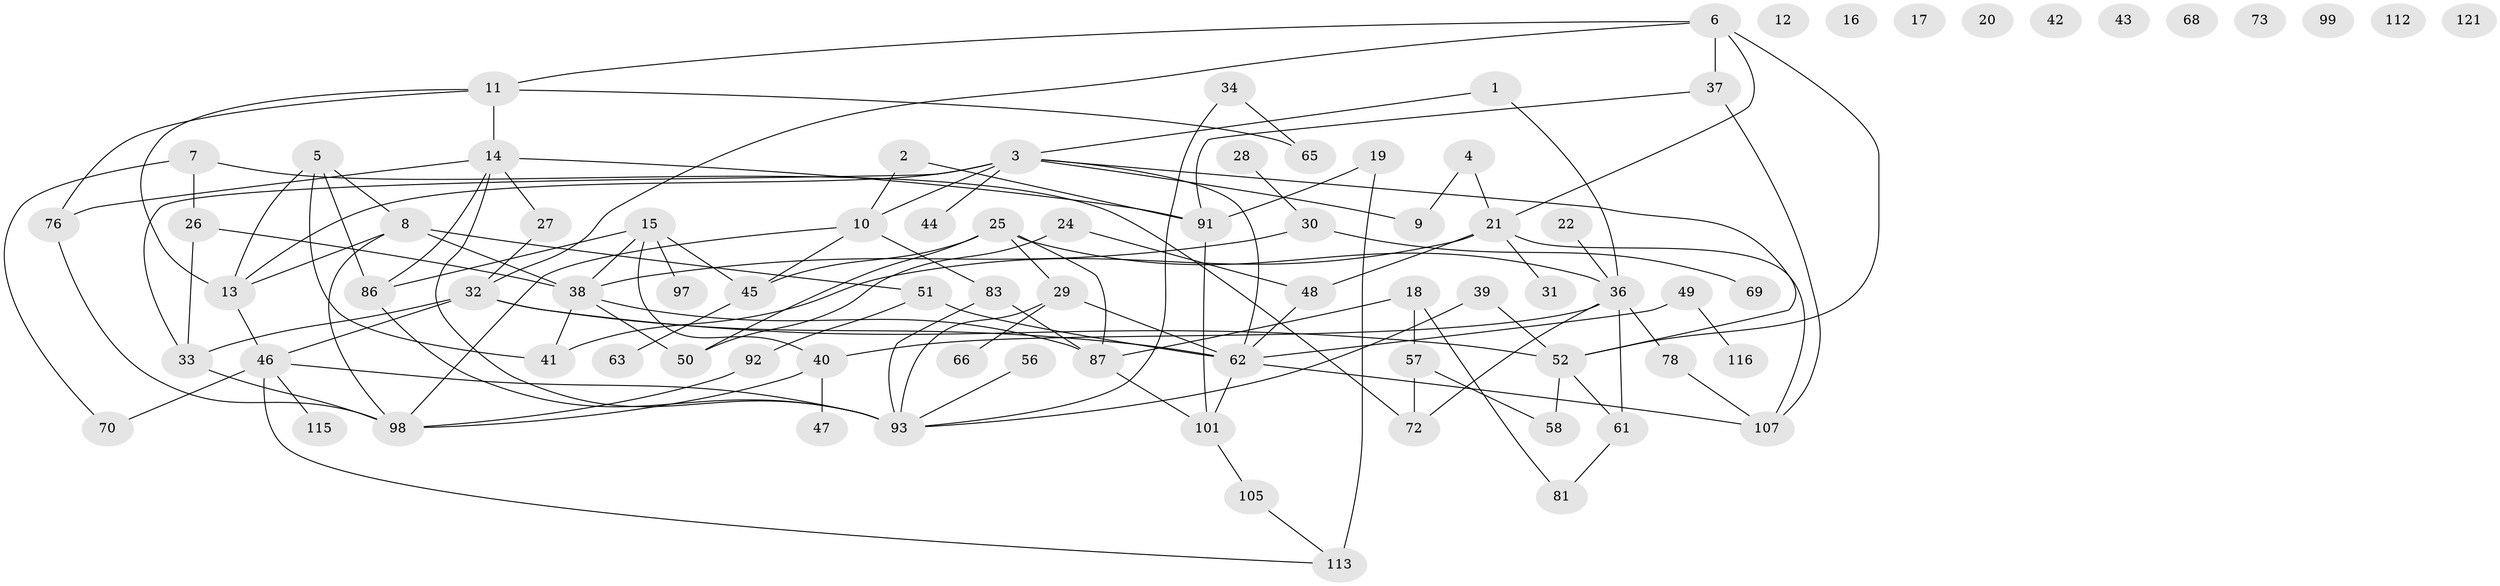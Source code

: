// Generated by graph-tools (version 1.1) at 2025/23/03/03/25 07:23:25]
// undirected, 83 vertices, 121 edges
graph export_dot {
graph [start="1"]
  node [color=gray90,style=filled];
  1;
  2;
  3 [super="+90"];
  4;
  5 [super="+35"];
  6 [super="+89"];
  7;
  8 [super="+67"];
  9;
  10 [super="+82"];
  11 [super="+60"];
  12;
  13 [super="+23"];
  14 [super="+103"];
  15 [super="+75"];
  16;
  17;
  18;
  19;
  20;
  21 [super="+108"];
  22;
  24;
  25 [super="+122"];
  26 [super="+74"];
  27 [super="+77"];
  28 [super="+64"];
  29 [super="+79"];
  30;
  31;
  32 [super="+114"];
  33;
  34 [super="+84"];
  36 [super="+106"];
  37 [super="+109"];
  38 [super="+53"];
  39;
  40 [super="+55"];
  41 [super="+96"];
  42;
  43;
  44;
  45 [super="+59"];
  46 [super="+94"];
  47;
  48 [super="+95"];
  49 [super="+80"];
  50;
  51 [super="+85"];
  52 [super="+54"];
  56;
  57;
  58;
  61;
  62 [super="+102"];
  63;
  65 [super="+71"];
  66 [super="+88"];
  68;
  69;
  70;
  72;
  73;
  76 [super="+117"];
  78;
  81;
  83 [super="+119"];
  86 [super="+104"];
  87 [super="+118"];
  91 [super="+110"];
  92;
  93 [super="+111"];
  97;
  98 [super="+100"];
  99;
  101;
  105;
  107;
  112;
  113 [super="+120"];
  115;
  116;
  121;
  1 -- 3;
  1 -- 36;
  2 -- 91;
  2 -- 10;
  3 -- 9;
  3 -- 10;
  3 -- 52;
  3 -- 33;
  3 -- 44;
  3 -- 13;
  3 -- 62;
  4 -- 9;
  4 -- 21;
  5 -- 41;
  5 -- 86;
  5 -- 8;
  5 -- 13;
  6 -- 52;
  6 -- 32;
  6 -- 21;
  6 -- 37 [weight=2];
  6 -- 11;
  7 -- 26;
  7 -- 70;
  7 -- 72;
  8 -- 38;
  8 -- 51;
  8 -- 98;
  8 -- 13;
  10 -- 98;
  10 -- 83;
  10 -- 45;
  11 -- 65;
  11 -- 76;
  11 -- 13;
  11 -- 14;
  13 -- 46;
  14 -- 27;
  14 -- 86;
  14 -- 93;
  14 -- 91;
  14 -- 76;
  15 -- 45;
  15 -- 97;
  15 -- 40;
  15 -- 38;
  15 -- 86;
  18 -- 57;
  18 -- 81;
  18 -- 87;
  19 -- 91;
  19 -- 113 [weight=2];
  21 -- 31;
  21 -- 107;
  21 -- 48;
  21 -- 41;
  22 -- 36;
  24 -- 48;
  24 -- 50;
  25 -- 50;
  25 -- 45;
  25 -- 36;
  25 -- 29;
  25 -- 87;
  26 -- 33;
  26 -- 38;
  27 -- 32;
  28 -- 30;
  29 -- 66;
  29 -- 93;
  29 -- 62;
  30 -- 38;
  30 -- 69;
  32 -- 33;
  32 -- 52;
  32 -- 62;
  32 -- 46;
  33 -- 98;
  34 -- 93;
  34 -- 65;
  36 -- 61;
  36 -- 78;
  36 -- 40;
  36 -- 72;
  37 -- 91;
  37 -- 107;
  38 -- 41;
  38 -- 50;
  38 -- 87;
  39 -- 52;
  39 -- 93;
  40 -- 98;
  40 -- 47;
  45 -- 63;
  46 -- 113;
  46 -- 115;
  46 -- 70;
  46 -- 93;
  48 -- 62;
  49 -- 62;
  49 -- 116;
  51 -- 92;
  51 -- 62;
  52 -- 58;
  52 -- 61;
  56 -- 93;
  57 -- 58;
  57 -- 72;
  61 -- 81;
  62 -- 107;
  62 -- 101;
  76 -- 98;
  78 -- 107;
  83 -- 87;
  83 -- 93;
  86 -- 93;
  87 -- 101;
  91 -- 101;
  92 -- 98;
  101 -- 105;
  105 -- 113;
}
